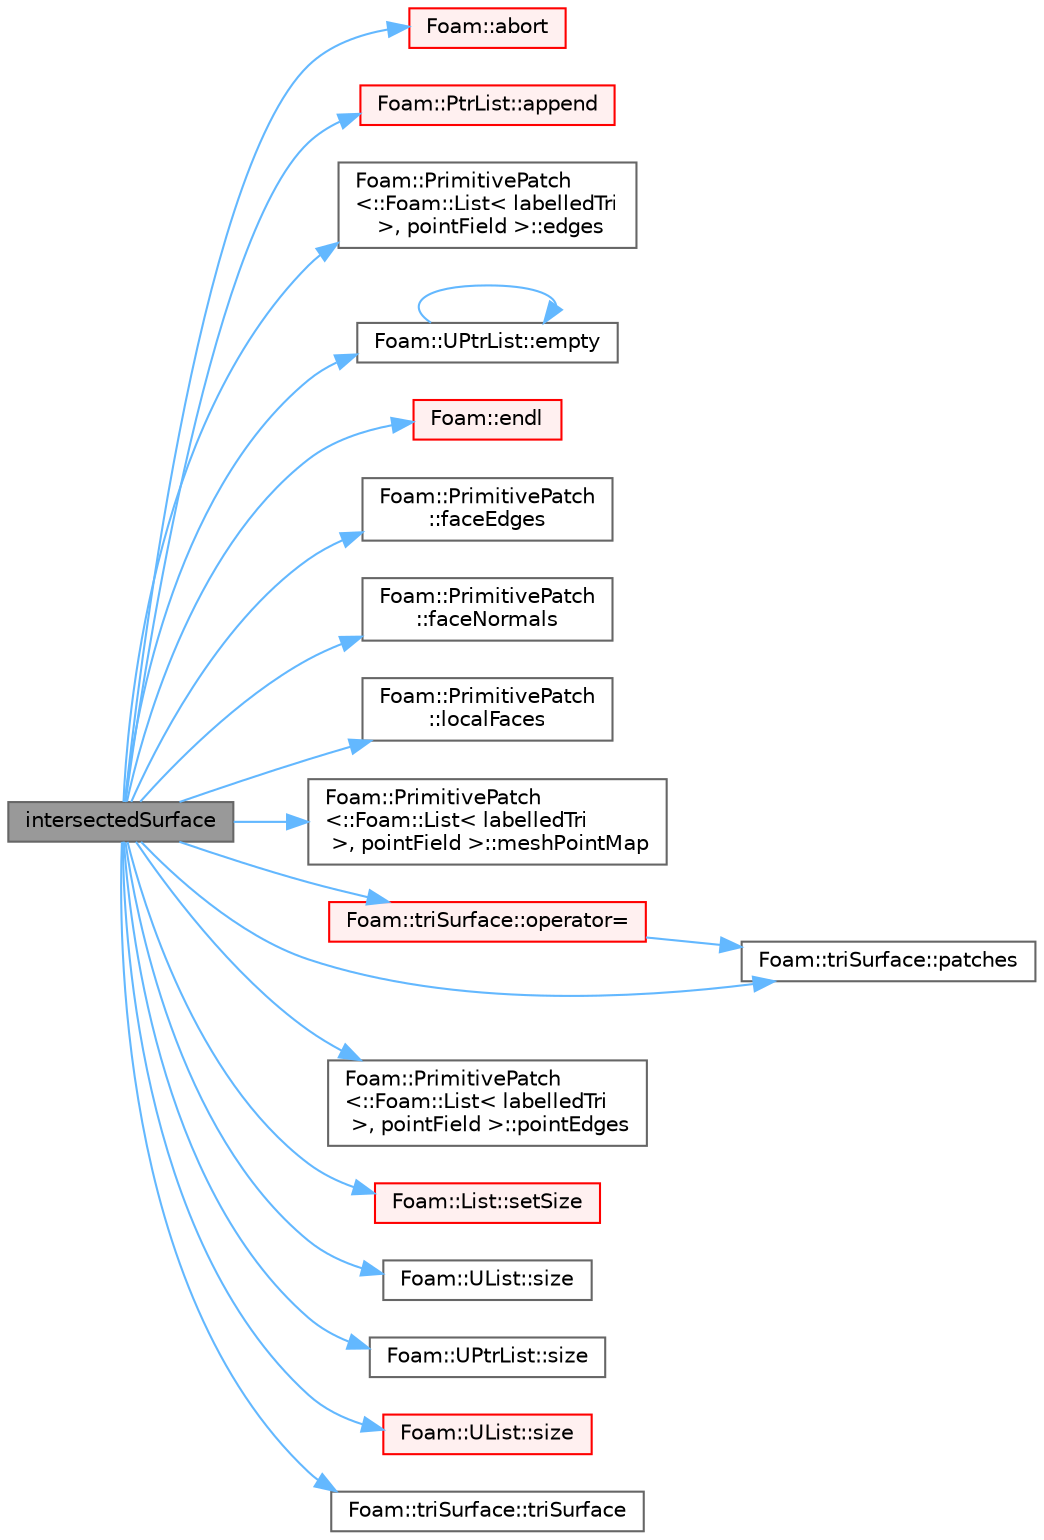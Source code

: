 digraph "intersectedSurface"
{
 // LATEX_PDF_SIZE
  bgcolor="transparent";
  edge [fontname=Helvetica,fontsize=10,labelfontname=Helvetica,labelfontsize=10];
  node [fontname=Helvetica,fontsize=10,shape=box,height=0.2,width=0.4];
  rankdir="LR";
  Node1 [id="Node000001",label="intersectedSurface",height=0.2,width=0.4,color="gray40", fillcolor="grey60", style="filled", fontcolor="black",tooltip=" "];
  Node1 -> Node2 [id="edge1_Node000001_Node000002",color="steelblue1",style="solid",tooltip=" "];
  Node2 [id="Node000002",label="Foam::abort",height=0.2,width=0.4,color="red", fillcolor="#FFF0F0", style="filled",URL="$namespaceFoam.html#aa346d711a4494a48e7c8aa9316f24263",tooltip=" "];
  Node1 -> Node4 [id="edge2_Node000001_Node000004",color="steelblue1",style="solid",tooltip=" "];
  Node4 [id="Node000004",label="Foam::PtrList::append",height=0.2,width=0.4,color="red", fillcolor="#FFF0F0", style="filled",URL="$classFoam_1_1PtrList.html#a9846c2ecbc3f323d5dc356dedb2c6cbd",tooltip=" "];
  Node1 -> Node8 [id="edge3_Node000001_Node000008",color="steelblue1",style="solid",tooltip=" "];
  Node8 [id="Node000008",label="Foam::PrimitivePatch\l\<::Foam::List\< labelledTri\l \>, pointField \>::edges",height=0.2,width=0.4,color="grey40", fillcolor="white", style="filled",URL="$classFoam_1_1PrimitivePatch.html#a21d764179912ddda5c6f95193c289846",tooltip=" "];
  Node1 -> Node9 [id="edge4_Node000001_Node000009",color="steelblue1",style="solid",tooltip=" "];
  Node9 [id="Node000009",label="Foam::UPtrList::empty",height=0.2,width=0.4,color="grey40", fillcolor="white", style="filled",URL="$classFoam_1_1UPtrList.html#a3f6fc5de06a318920d84f3c3742db07f",tooltip=" "];
  Node9 -> Node9 [id="edge5_Node000009_Node000009",color="steelblue1",style="solid",tooltip=" "];
  Node1 -> Node10 [id="edge6_Node000001_Node000010",color="steelblue1",style="solid",tooltip=" "];
  Node10 [id="Node000010",label="Foam::endl",height=0.2,width=0.4,color="red", fillcolor="#FFF0F0", style="filled",URL="$namespaceFoam.html#a7d5eca45a323264dc5fe811500ebda47",tooltip=" "];
  Node1 -> Node14 [id="edge7_Node000001_Node000014",color="steelblue1",style="solid",tooltip=" "];
  Node14 [id="Node000014",label="Foam::PrimitivePatch\l::faceEdges",height=0.2,width=0.4,color="grey40", fillcolor="white", style="filled",URL="$classFoam_1_1PrimitivePatch.html#adbfcf489a527a07c33d684834faace79",tooltip=" "];
  Node1 -> Node15 [id="edge8_Node000001_Node000015",color="steelblue1",style="solid",tooltip=" "];
  Node15 [id="Node000015",label="Foam::PrimitivePatch\l::faceNormals",height=0.2,width=0.4,color="grey40", fillcolor="white", style="filled",URL="$classFoam_1_1PrimitivePatch.html#a693ce88a945a7eb41050f4d0a5727902",tooltip=" "];
  Node1 -> Node16 [id="edge9_Node000001_Node000016",color="steelblue1",style="solid",tooltip=" "];
  Node16 [id="Node000016",label="Foam::PrimitivePatch\l::localFaces",height=0.2,width=0.4,color="grey40", fillcolor="white", style="filled",URL="$classFoam_1_1PrimitivePatch.html#af2ae2d6addd6d71d8028effe59f6b2d0",tooltip=" "];
  Node1 -> Node17 [id="edge10_Node000001_Node000017",color="steelblue1",style="solid",tooltip=" "];
  Node17 [id="Node000017",label="Foam::PrimitivePatch\l\<::Foam::List\< labelledTri\l \>, pointField \>::meshPointMap",height=0.2,width=0.4,color="grey40", fillcolor="white", style="filled",URL="$classFoam_1_1PrimitivePatch.html#a4bfdf4cb7ea71c49e0131cb6358eacf7",tooltip=" "];
  Node1 -> Node18 [id="edge11_Node000001_Node000018",color="steelblue1",style="solid",tooltip=" "];
  Node18 [id="Node000018",label="Foam::triSurface::operator=",height=0.2,width=0.4,color="red", fillcolor="#FFF0F0", style="filled",URL="$classFoam_1_1triSurface.html#ae75753c6f2b31e70d404fa7a0e224cd4",tooltip=" "];
  Node18 -> Node19 [id="edge12_Node000018_Node000019",color="steelblue1",style="solid",tooltip=" "];
  Node19 [id="Node000019",label="Foam::triSurface::patches",height=0.2,width=0.4,color="grey40", fillcolor="white", style="filled",URL="$classFoam_1_1triSurface.html#a819a01e4e6fc6887ed4724f64a9701c4",tooltip=" "];
  Node1 -> Node19 [id="edge13_Node000001_Node000019",color="steelblue1",style="solid",tooltip=" "];
  Node1 -> Node21 [id="edge14_Node000001_Node000021",color="steelblue1",style="solid",tooltip=" "];
  Node21 [id="Node000021",label="Foam::PrimitivePatch\l\<::Foam::List\< labelledTri\l \>, pointField \>::pointEdges",height=0.2,width=0.4,color="grey40", fillcolor="white", style="filled",URL="$classFoam_1_1PrimitivePatch.html#a219060536b044c749e6178283665d632",tooltip=" "];
  Node1 -> Node22 [id="edge15_Node000001_Node000022",color="steelblue1",style="solid",tooltip=" "];
  Node22 [id="Node000022",label="Foam::List::setSize",height=0.2,width=0.4,color="red", fillcolor="#FFF0F0", style="filled",URL="$classFoam_1_1List.html#a1a7984b90f8855606fc18a92a71fa99f",tooltip=" "];
  Node1 -> Node24 [id="edge16_Node000001_Node000024",color="steelblue1",style="solid",tooltip=" "];
  Node24 [id="Node000024",label="Foam::UList::size",height=0.2,width=0.4,color="grey40", fillcolor="white", style="filled",URL="$classFoam_1_1UList.html#abc296a9a9358ca1777de98c15a4d7816",tooltip=" "];
  Node1 -> Node25 [id="edge17_Node000001_Node000025",color="steelblue1",style="solid",tooltip=" "];
  Node25 [id="Node000025",label="Foam::UPtrList::size",height=0.2,width=0.4,color="grey40", fillcolor="white", style="filled",URL="$classFoam_1_1UPtrList.html#a95603446b248fe1ecf5dc59bcc2eaff0",tooltip=" "];
  Node1 -> Node26 [id="edge18_Node000001_Node000026",color="steelblue1",style="solid",tooltip=" "];
  Node26 [id="Node000026",label="Foam::UList::size",height=0.2,width=0.4,color="red", fillcolor="#FFF0F0", style="filled",URL="$classFoam_1_1UList.html#ac1fc1d9dab324bb1b8452c7aa4813026",tooltip=" "];
  Node1 -> Node28 [id="edge19_Node000001_Node000028",color="steelblue1",style="solid",tooltip=" "];
  Node28 [id="Node000028",label="Foam::triSurface::triSurface",height=0.2,width=0.4,color="grey40", fillcolor="white", style="filled",URL="$classFoam_1_1triSurface.html#a23b307d20d3b88983e62e1cb7292346a",tooltip=" "];
}
